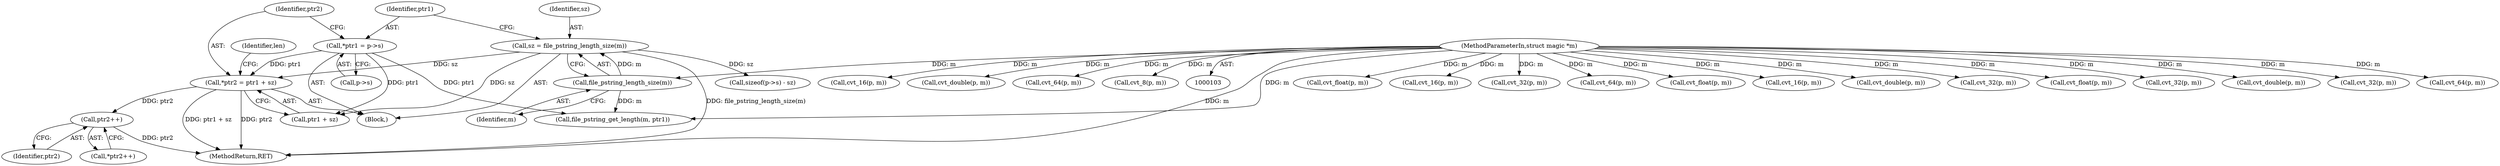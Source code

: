 digraph "0_file_59e63838913eee47f5c120a6c53d4565af638158@integer" {
"1000186" [label="(Call,*ptr2 = ptr1 + sz)"];
"1000180" [label="(Call,*ptr1 = p->s)"];
"1000175" [label="(Call,sz = file_pstring_length_size(m))"];
"1000177" [label="(Call,file_pstring_length_size(m))"];
"1000105" [label="(MethodParameterIn,struct magic *m)"];
"1000221" [label="(Call,ptr2++)"];
"1000613" [label="(Call,cvt_float(p, m))"];
"1000249" [label="(Call,cvt_16(p, m))"];
"1000607" [label="(Call,cvt_32(p, m))"];
"1000187" [label="(Identifier,ptr2)"];
"1000392" [label="(Call,cvt_64(p, m))"];
"1000707" [label="(Call,cvt_float(p, m))"];
"1000175" [label="(Call,sz = file_pstring_length_size(m))"];
"1000132" [label="(Call,cvt_16(p, m))"];
"1000800" [label="(Call,cvt_double(p, m))"];
"1000194" [label="(Call,file_pstring_get_length(m, ptr1))"];
"1000177" [label="(Call,file_pstring_length_size(m))"];
"1000176" [label="(Identifier,sz)"];
"1000199" [label="(Call,sizeof(p->s) - sz)"];
"1000296" [label="(Call,cvt_32(p, m))"];
"1000660" [label="(Call,cvt_float(p, m))"];
"1000140" [label="(Call,cvt_32(p, m))"];
"1000188" [label="(Call,ptr1 + sz)"];
"1000181" [label="(Identifier,ptr1)"];
"1000713" [label="(Call,cvt_double(p, m))"];
"1000464" [label="(Call,cvt_32(p, m))"];
"1000149" [label="(Call,cvt_64(p, m))"];
"1000417" [label="(Call,cvt_16(p, m))"];
"1000887" [label="(Call,cvt_double(p, m))"];
"1000178" [label="(Identifier,m)"];
"1000182" [label="(Call,p->s)"];
"1000222" [label="(Identifier,ptr2)"];
"1000173" [label="(Block,)"];
"1000186" [label="(Call,*ptr2 = ptr1 + sz)"];
"1000560" [label="(Call,cvt_64(p, m))"];
"1000220" [label="(Call,*ptr2++)"];
"1000909" [label="(MethodReturn,RET)"];
"1000126" [label="(Call,cvt_8(p, m))"];
"1000180" [label="(Call,*ptr1 = p->s)"];
"1000193" [label="(Identifier,len)"];
"1000105" [label="(MethodParameterIn,struct magic *m)"];
"1000221" [label="(Call,ptr2++)"];
"1000186" -> "1000173"  [label="AST: "];
"1000186" -> "1000188"  [label="CFG: "];
"1000187" -> "1000186"  [label="AST: "];
"1000188" -> "1000186"  [label="AST: "];
"1000193" -> "1000186"  [label="CFG: "];
"1000186" -> "1000909"  [label="DDG: ptr1 + sz"];
"1000186" -> "1000909"  [label="DDG: ptr2"];
"1000180" -> "1000186"  [label="DDG: ptr1"];
"1000175" -> "1000186"  [label="DDG: sz"];
"1000186" -> "1000221"  [label="DDG: ptr2"];
"1000180" -> "1000173"  [label="AST: "];
"1000180" -> "1000182"  [label="CFG: "];
"1000181" -> "1000180"  [label="AST: "];
"1000182" -> "1000180"  [label="AST: "];
"1000187" -> "1000180"  [label="CFG: "];
"1000180" -> "1000188"  [label="DDG: ptr1"];
"1000180" -> "1000194"  [label="DDG: ptr1"];
"1000175" -> "1000173"  [label="AST: "];
"1000175" -> "1000177"  [label="CFG: "];
"1000176" -> "1000175"  [label="AST: "];
"1000177" -> "1000175"  [label="AST: "];
"1000181" -> "1000175"  [label="CFG: "];
"1000175" -> "1000909"  [label="DDG: file_pstring_length_size(m)"];
"1000177" -> "1000175"  [label="DDG: m"];
"1000175" -> "1000188"  [label="DDG: sz"];
"1000175" -> "1000199"  [label="DDG: sz"];
"1000177" -> "1000178"  [label="CFG: "];
"1000178" -> "1000177"  [label="AST: "];
"1000105" -> "1000177"  [label="DDG: m"];
"1000177" -> "1000194"  [label="DDG: m"];
"1000105" -> "1000103"  [label="AST: "];
"1000105" -> "1000909"  [label="DDG: m"];
"1000105" -> "1000126"  [label="DDG: m"];
"1000105" -> "1000132"  [label="DDG: m"];
"1000105" -> "1000140"  [label="DDG: m"];
"1000105" -> "1000149"  [label="DDG: m"];
"1000105" -> "1000194"  [label="DDG: m"];
"1000105" -> "1000249"  [label="DDG: m"];
"1000105" -> "1000296"  [label="DDG: m"];
"1000105" -> "1000392"  [label="DDG: m"];
"1000105" -> "1000417"  [label="DDG: m"];
"1000105" -> "1000464"  [label="DDG: m"];
"1000105" -> "1000560"  [label="DDG: m"];
"1000105" -> "1000607"  [label="DDG: m"];
"1000105" -> "1000613"  [label="DDG: m"];
"1000105" -> "1000660"  [label="DDG: m"];
"1000105" -> "1000707"  [label="DDG: m"];
"1000105" -> "1000713"  [label="DDG: m"];
"1000105" -> "1000800"  [label="DDG: m"];
"1000105" -> "1000887"  [label="DDG: m"];
"1000221" -> "1000220"  [label="AST: "];
"1000221" -> "1000222"  [label="CFG: "];
"1000222" -> "1000221"  [label="AST: "];
"1000220" -> "1000221"  [label="CFG: "];
"1000221" -> "1000909"  [label="DDG: ptr2"];
}
